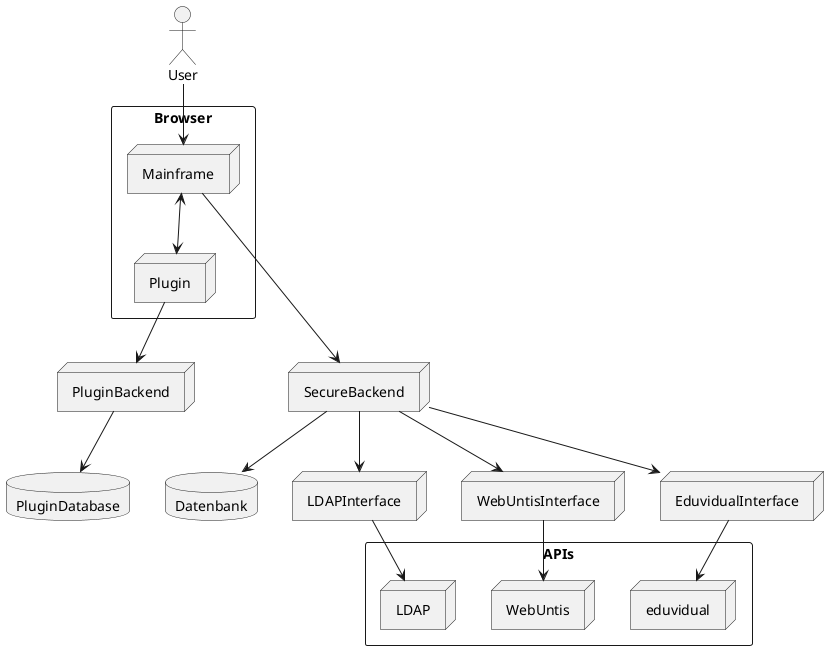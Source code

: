 @startuml
actor User

rectangle Browser {
   node Mainframe
   node Plugin
}

database db [
    Datenbank
]

node PluginBackend
database PluginDatabase
node SecureBackend
node LDAPInterface
node WebUntisInterface
node EduvidualInterface


rectangle APIs {
   node LDAP
   node WebUntis
   node eduvidual
}

User--> Mainframe
Mainframe---> SecureBackend
Mainframe<--> Plugin
Plugin --> PluginBackend
PluginBackend --> PluginDatabase
SecureBackend--> WebUntisInterface
WebUntisInterface--> WebUntis
SecureBackend--> EduvidualInterface
EduvidualInterface--> eduvidual
SecureBackend--> LDAPInterface
LDAPInterface--> LDAP
SecureBackend--> db
@enduml
